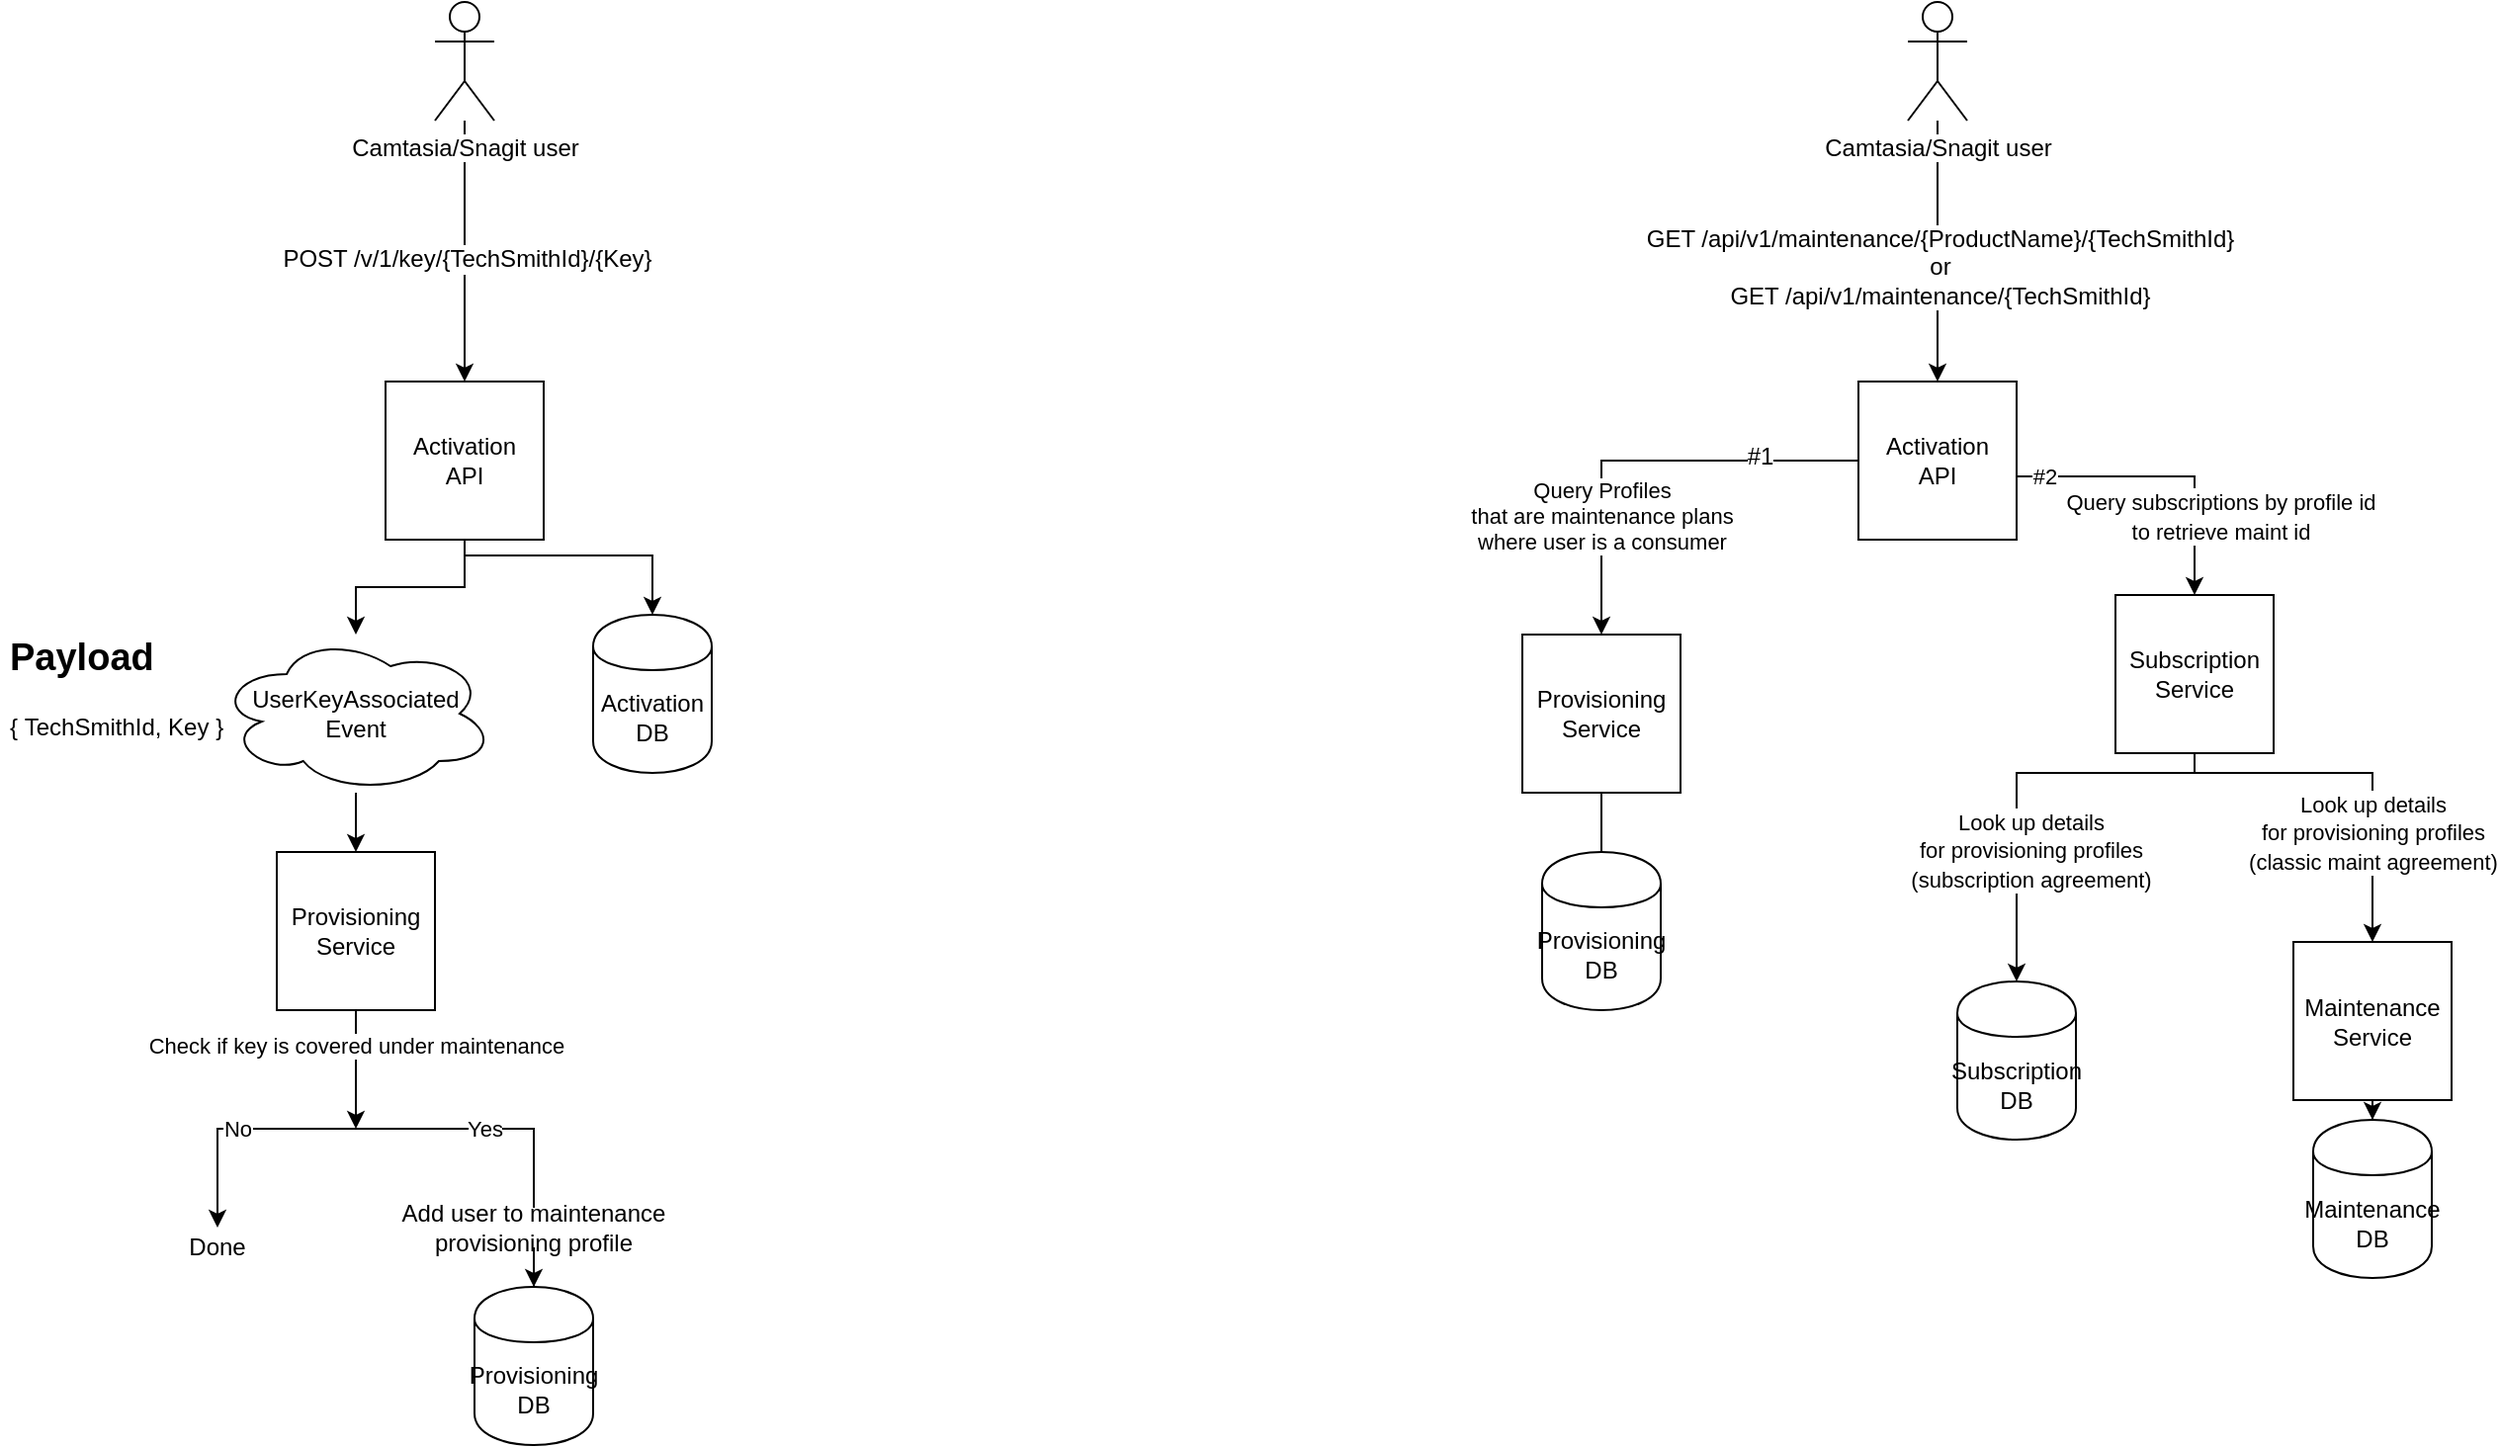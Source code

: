 <mxfile version="10.6.0" type="github"><diagram id="cUaJSplNE8CI0JOAkC1y" name="Page-1"><mxGraphModel dx="1005" dy="631" grid="1" gridSize="10" guides="1" tooltips="1" connect="1" arrows="1" fold="1" page="1" pageScale="1" pageWidth="850" pageHeight="1100" math="0" shadow="0"><root><mxCell id="0"/><mxCell id="1" parent="0"/><mxCell id="-9g3AqcoF-JkC6gUjlhl-17" value="" style="edgeStyle=orthogonalEdgeStyle;rounded=0;orthogonalLoop=1;jettySize=auto;html=1;" edge="1" parent="1" source="-9g3AqcoF-JkC6gUjlhl-1" target="-9g3AqcoF-JkC6gUjlhl-15"><mxGeometry relative="1" as="geometry"/></mxCell><mxCell id="-9g3AqcoF-JkC6gUjlhl-19" style="edgeStyle=orthogonalEdgeStyle;rounded=0;orthogonalLoop=1;jettySize=auto;html=1;entryX=0.5;entryY=0;entryDx=0;entryDy=0;exitX=0.5;exitY=1;exitDx=0;exitDy=0;" edge="1" parent="1" source="-9g3AqcoF-JkC6gUjlhl-1" target="-9g3AqcoF-JkC6gUjlhl-18"><mxGeometry relative="1" as="geometry"><Array as="points"><mxPoint x="425" y="300"/><mxPoint x="520" y="300"/></Array></mxGeometry></mxCell><mxCell id="-9g3AqcoF-JkC6gUjlhl-1" value="Activation&lt;br&gt;API&lt;br&gt;" style="whiteSpace=wrap;html=1;aspect=fixed;" vertex="1" parent="1"><mxGeometry x="385" y="212" width="80" height="80" as="geometry"/></mxCell><mxCell id="-9g3AqcoF-JkC6gUjlhl-11" style="edgeStyle=orthogonalEdgeStyle;rounded=0;orthogonalLoop=1;jettySize=auto;html=1;" edge="1" parent="1" source="-9g3AqcoF-JkC6gUjlhl-2" target="-9g3AqcoF-JkC6gUjlhl-1"><mxGeometry relative="1" as="geometry"><Array as="points"><mxPoint x="425" y="110"/><mxPoint x="425" y="110"/></Array></mxGeometry></mxCell><mxCell id="-9g3AqcoF-JkC6gUjlhl-12" value="POST /v/1/key/&lt;span&gt;{TechSmithId}/{Key}&lt;/span&gt;" style="text;html=1;resizable=0;points=[];align=center;verticalAlign=middle;labelBackgroundColor=#ffffff;" vertex="1" connectable="0" parent="-9g3AqcoF-JkC6gUjlhl-11"><mxGeometry x="0.051" y="1" relative="1" as="geometry"><mxPoint as="offset"/></mxGeometry></mxCell><mxCell id="-9g3AqcoF-JkC6gUjlhl-2" value="Camtasia/Snagit user" style="shape=umlActor;verticalLabelPosition=bottom;labelBackgroundColor=#ffffff;verticalAlign=top;html=1;outlineConnect=0;" vertex="1" parent="1"><mxGeometry x="410" y="20" width="30" height="60" as="geometry"/></mxCell><mxCell id="-9g3AqcoF-JkC6gUjlhl-24" value="" style="edgeStyle=orthogonalEdgeStyle;rounded=0;orthogonalLoop=1;jettySize=auto;html=1;" edge="1" parent="1" source="-9g3AqcoF-JkC6gUjlhl-15" target="-9g3AqcoF-JkC6gUjlhl-23"><mxGeometry relative="1" as="geometry"/></mxCell><mxCell id="-9g3AqcoF-JkC6gUjlhl-15" value="UserKeyAssociated&lt;br&gt;Event&lt;br&gt;" style="ellipse;shape=cloud;whiteSpace=wrap;html=1;" vertex="1" parent="1"><mxGeometry x="300" y="340" width="140" height="80" as="geometry"/></mxCell><mxCell id="-9g3AqcoF-JkC6gUjlhl-18" value="Activation DB" style="shape=cylinder;whiteSpace=wrap;html=1;boundedLbl=1;backgroundOutline=1;" vertex="1" parent="1"><mxGeometry x="490" y="330" width="60" height="80" as="geometry"/></mxCell><mxCell id="-9g3AqcoF-JkC6gUjlhl-22" value="&lt;p style=&quot;line-height: 100%&quot;&gt;&lt;/p&gt;&lt;h1&gt;&lt;font style=&quot;font-size: 19px&quot;&gt;Payload&lt;/font&gt;&lt;/h1&gt;&lt;p style=&quot;line-height: 100%&quot;&gt;{&amp;nbsp;&lt;span&gt;TechSmithId,&amp;nbsp;&lt;/span&gt;&lt;span&gt;Key&amp;nbsp;&lt;/span&gt;&lt;span&gt;}&lt;/span&gt;&lt;/p&gt;&lt;p&gt;&lt;/p&gt;" style="text;html=1;strokeColor=none;fillColor=none;spacing=5;spacingTop=-20;whiteSpace=wrap;overflow=hidden;rounded=0;" vertex="1" parent="1"><mxGeometry x="190" y="330" width="120" height="80" as="geometry"/></mxCell><mxCell id="-9g3AqcoF-JkC6gUjlhl-27" value="Check if key is covered under maintenance" style="edgeStyle=orthogonalEdgeStyle;rounded=0;orthogonalLoop=1;jettySize=auto;html=1;" edge="1" parent="1" source="-9g3AqcoF-JkC6gUjlhl-23"><mxGeometry x="-0.4" relative="1" as="geometry"><mxPoint x="370" y="590" as="targetPoint"/><Array as="points"><mxPoint x="370" y="550"/><mxPoint x="370" y="550"/></Array><mxPoint as="offset"/></mxGeometry></mxCell><mxCell id="-9g3AqcoF-JkC6gUjlhl-23" value="Provisioning&lt;br&gt;Service&lt;br&gt;" style="whiteSpace=wrap;html=1;aspect=fixed;" vertex="1" parent="1"><mxGeometry x="330" y="450" width="80" height="80" as="geometry"/></mxCell><mxCell id="-9g3AqcoF-JkC6gUjlhl-25" value="Provisioning&lt;br&gt;DB&lt;br&gt;" style="shape=cylinder;whiteSpace=wrap;html=1;boundedLbl=1;backgroundOutline=1;" vertex="1" parent="1"><mxGeometry x="430" y="670" width="60" height="80" as="geometry"/></mxCell><mxCell id="-9g3AqcoF-JkC6gUjlhl-28" value="No" style="edgeStyle=orthogonalEdgeStyle;rounded=0;orthogonalLoop=1;jettySize=auto;html=1;entryX=0.5;entryY=0;entryDx=0;entryDy=0;" edge="1" parent="1" target="-9g3AqcoF-JkC6gUjlhl-29"><mxGeometry relative="1" as="geometry"><mxPoint x="370" y="590" as="sourcePoint"/><mxPoint x="300" y="640" as="targetPoint"/><Array as="points"><mxPoint x="300" y="590"/></Array></mxGeometry></mxCell><mxCell id="-9g3AqcoF-JkC6gUjlhl-29" value="Done" style="text;html=1;strokeColor=none;fillColor=none;align=center;verticalAlign=middle;whiteSpace=wrap;rounded=0;" vertex="1" parent="1"><mxGeometry x="280" y="640" width="40" height="20" as="geometry"/></mxCell><mxCell id="-9g3AqcoF-JkC6gUjlhl-30" value="Yes" style="edgeStyle=orthogonalEdgeStyle;rounded=0;orthogonalLoop=1;jettySize=auto;html=1;entryX=0.5;entryY=0;entryDx=0;entryDy=0;endArrow=none;endFill=0;" edge="1" parent="1" target="-9g3AqcoF-JkC6gUjlhl-31"><mxGeometry relative="1" as="geometry"><mxPoint x="370" y="590" as="sourcePoint"/><mxPoint x="460" y="640" as="targetPoint"/><Array as="points"><mxPoint x="460" y="590"/></Array></mxGeometry></mxCell><mxCell id="-9g3AqcoF-JkC6gUjlhl-35" value="" style="edgeStyle=orthogonalEdgeStyle;rounded=0;orthogonalLoop=1;jettySize=auto;html=1;" edge="1" parent="1" source="-9g3AqcoF-JkC6gUjlhl-31" target="-9g3AqcoF-JkC6gUjlhl-25"><mxGeometry relative="1" as="geometry"/></mxCell><mxCell id="-9g3AqcoF-JkC6gUjlhl-31" value="Add user to maintenance provisioning profile" style="text;html=1;strokeColor=none;fillColor=none;align=center;verticalAlign=middle;whiteSpace=wrap;rounded=0;" vertex="1" parent="1"><mxGeometry x="380" y="630" width="160" height="20" as="geometry"/></mxCell><mxCell id="-9g3AqcoF-JkC6gUjlhl-58" value="Query Profiles&lt;br&gt;that are maintenance plans&lt;br&gt;where user is a consumer&lt;br&gt;" style="edgeStyle=orthogonalEdgeStyle;rounded=0;orthogonalLoop=1;jettySize=auto;html=1;entryX=0.5;entryY=0;entryDx=0;entryDy=0;endArrow=classic;endFill=1;" edge="1" parent="1" source="-9g3AqcoF-JkC6gUjlhl-38" target="-9g3AqcoF-JkC6gUjlhl-51"><mxGeometry x="0.193" y="28" relative="1" as="geometry"><mxPoint x="-28" y="28" as="offset"/></mxGeometry></mxCell><mxCell id="-9g3AqcoF-JkC6gUjlhl-71" value="#1" style="text;html=1;resizable=0;points=[];align=center;verticalAlign=middle;labelBackgroundColor=#ffffff;" vertex="1" connectable="0" parent="-9g3AqcoF-JkC6gUjlhl-58"><mxGeometry x="-0.541" y="-2" relative="1" as="geometry"><mxPoint as="offset"/></mxGeometry></mxCell><mxCell id="-9g3AqcoF-JkC6gUjlhl-62" value="#2" style="edgeStyle=orthogonalEdgeStyle;rounded=0;orthogonalLoop=1;jettySize=auto;html=1;exitX=1;exitY=0.5;exitDx=0;exitDy=0;entryX=0.5;entryY=0;entryDx=0;entryDy=0;endArrow=classic;endFill=1;" edge="1" parent="1" source="-9g3AqcoF-JkC6gUjlhl-38" target="-9g3AqcoF-JkC6gUjlhl-60"><mxGeometry x="-0.731" relative="1" as="geometry"><Array as="points"><mxPoint x="1210" y="260"/><mxPoint x="1300" y="260"/></Array><mxPoint as="offset"/></mxGeometry></mxCell><mxCell id="-9g3AqcoF-JkC6gUjlhl-74" value="&lt;font style=&quot;font-size: 11px&quot;&gt;Query subscriptions by profile id&lt;br&gt;to retrieve maint id&lt;/font&gt;&lt;br&gt;" style="text;html=1;resizable=0;points=[];align=center;verticalAlign=middle;labelBackgroundColor=#ffffff;" vertex="1" connectable="0" parent="-9g3AqcoF-JkC6gUjlhl-62"><mxGeometry x="0.077" y="1" relative="1" as="geometry"><mxPoint x="26" y="21" as="offset"/></mxGeometry></mxCell><mxCell id="-9g3AqcoF-JkC6gUjlhl-38" value="Activation&lt;br&gt;API&lt;br&gt;" style="whiteSpace=wrap;html=1;aspect=fixed;" vertex="1" parent="1"><mxGeometry x="1130" y="212" width="80" height="80" as="geometry"/></mxCell><mxCell id="-9g3AqcoF-JkC6gUjlhl-39" value="" style="edgeStyle=orthogonalEdgeStyle;rounded=0;orthogonalLoop=1;jettySize=auto;html=1;" edge="1" parent="1" source="-9g3AqcoF-JkC6gUjlhl-45" target="-9g3AqcoF-JkC6gUjlhl-38"><mxGeometry relative="1" as="geometry"><Array as="points"><mxPoint x="1170" y="150"/><mxPoint x="1170" y="150"/></Array></mxGeometry></mxCell><mxCell id="-9g3AqcoF-JkC6gUjlhl-40" value="&lt;span&gt;GET /api/v1/maintenance/{ProductName}/{TechSmithId}&lt;br&gt;or&lt;br&gt;&lt;/span&gt;GET /api/v1/maintenance/{TechSmithId}&lt;span&gt;&lt;br&gt;&lt;/span&gt;" style="text;html=1;resizable=0;points=[];align=center;verticalAlign=middle;labelBackgroundColor=#ffffff;" vertex="1" connectable="0" parent="-9g3AqcoF-JkC6gUjlhl-39"><mxGeometry x="0.121" y="1" relative="1" as="geometry"><mxPoint as="offset"/></mxGeometry></mxCell><mxCell id="-9g3AqcoF-JkC6gUjlhl-45" value="Camtasia/Snagit user" style="shape=umlActor;verticalLabelPosition=bottom;labelBackgroundColor=#ffffff;verticalAlign=top;html=1;outlineConnect=0;" vertex="1" parent="1"><mxGeometry x="1155" y="20" width="30" height="60" as="geometry"/></mxCell><mxCell id="-9g3AqcoF-JkC6gUjlhl-59" style="edgeStyle=orthogonalEdgeStyle;rounded=0;orthogonalLoop=1;jettySize=auto;html=1;entryX=0.5;entryY=0;entryDx=0;entryDy=0;endArrow=none;endFill=0;" edge="1" parent="1" source="-9g3AqcoF-JkC6gUjlhl-51" target="-9g3AqcoF-JkC6gUjlhl-52"><mxGeometry relative="1" as="geometry"/></mxCell><mxCell id="-9g3AqcoF-JkC6gUjlhl-51" value="Provisioning&lt;br&gt;Service&lt;br&gt;" style="whiteSpace=wrap;html=1;aspect=fixed;" vertex="1" parent="1"><mxGeometry x="960" y="340" width="80" height="80" as="geometry"/></mxCell><mxCell id="-9g3AqcoF-JkC6gUjlhl-52" value="Provisioning&lt;br&gt;DB&lt;br&gt;" style="shape=cylinder;whiteSpace=wrap;html=1;boundedLbl=1;backgroundOutline=1;" vertex="1" parent="1"><mxGeometry x="970" y="450" width="60" height="80" as="geometry"/></mxCell><mxCell id="-9g3AqcoF-JkC6gUjlhl-65" style="edgeStyle=orthogonalEdgeStyle;rounded=0;orthogonalLoop=1;jettySize=auto;html=1;entryX=0.5;entryY=0;entryDx=0;entryDy=0;endArrow=classic;endFill=1;exitX=0.5;exitY=1;exitDx=0;exitDy=0;" edge="1" parent="1" source="-9g3AqcoF-JkC6gUjlhl-60" target="-9g3AqcoF-JkC6gUjlhl-61"><mxGeometry relative="1" as="geometry"><Array as="points"><mxPoint x="1300" y="410"/><mxPoint x="1210" y="410"/></Array></mxGeometry></mxCell><mxCell id="-9g3AqcoF-JkC6gUjlhl-73" value="&lt;font style=&quot;font-size: 11px&quot;&gt;&lt;font style=&quot;font-size: 11px&quot;&gt;Look up details&lt;br&gt;for provisioning profiles&lt;br&gt;&lt;/font&gt;&lt;span&gt;(subscription agreement)&lt;/span&gt;&lt;/font&gt;" style="text;html=1;resizable=0;points=[];align=center;verticalAlign=middle;labelBackgroundColor=#ffffff;" vertex="1" connectable="0" parent="-9g3AqcoF-JkC6gUjlhl-65"><mxGeometry x="-0.111" y="2" relative="1" as="geometry"><mxPoint x="-2" y="37" as="offset"/></mxGeometry></mxCell><mxCell id="-9g3AqcoF-JkC6gUjlhl-60" value="Subscription&lt;br&gt;Service&lt;br&gt;" style="whiteSpace=wrap;html=1;aspect=fixed;" vertex="1" parent="1"><mxGeometry x="1260" y="320" width="80" height="80" as="geometry"/></mxCell><mxCell id="-9g3AqcoF-JkC6gUjlhl-61" value="Subscription&lt;br&gt;DB&lt;br&gt;" style="shape=cylinder;whiteSpace=wrap;html=1;boundedLbl=1;backgroundOutline=1;" vertex="1" parent="1"><mxGeometry x="1180" y="515.5" width="60" height="80" as="geometry"/></mxCell><mxCell id="-9g3AqcoF-JkC6gUjlhl-66" style="edgeStyle=orthogonalEdgeStyle;rounded=0;orthogonalLoop=1;jettySize=auto;html=1;entryX=0.5;entryY=0;entryDx=0;entryDy=0;endArrow=classic;endFill=1;exitX=0.5;exitY=1;exitDx=0;exitDy=0;" edge="1" parent="1" target="-9g3AqcoF-JkC6gUjlhl-68" source="-9g3AqcoF-JkC6gUjlhl-60"><mxGeometry relative="1" as="geometry"><mxPoint x="1340" y="400" as="sourcePoint"/><Array as="points"><mxPoint x="1300" y="410"/><mxPoint x="1390" y="410"/></Array></mxGeometry></mxCell><mxCell id="-9g3AqcoF-JkC6gUjlhl-67" value="&lt;font style=&quot;font-size: 11px&quot;&gt;&lt;font style=&quot;font-size: 11px&quot;&gt;Look up details&lt;br&gt;for provisioning profiles&lt;br&gt;&lt;/font&gt;(classic maint agreement)&lt;/font&gt;&lt;br&gt;" style="text;html=1;resizable=0;points=[];align=center;verticalAlign=middle;labelBackgroundColor=#ffffff;" vertex="1" connectable="0" parent="-9g3AqcoF-JkC6gUjlhl-66"><mxGeometry x="0.416" y="1" relative="1" as="geometry"><mxPoint x="-1" y="-2" as="offset"/></mxGeometry></mxCell><mxCell id="-9g3AqcoF-JkC6gUjlhl-70" style="edgeStyle=orthogonalEdgeStyle;rounded=0;orthogonalLoop=1;jettySize=auto;html=1;endArrow=classic;endFill=1;" edge="1" parent="1" source="-9g3AqcoF-JkC6gUjlhl-68" target="-9g3AqcoF-JkC6gUjlhl-69"><mxGeometry relative="1" as="geometry"/></mxCell><mxCell id="-9g3AqcoF-JkC6gUjlhl-68" value="Maintenance&lt;br&gt;Service&lt;br&gt;" style="whiteSpace=wrap;html=1;aspect=fixed;" vertex="1" parent="1"><mxGeometry x="1350" y="495.5" width="80" height="80" as="geometry"/></mxCell><mxCell id="-9g3AqcoF-JkC6gUjlhl-69" value="Maintenance&lt;br&gt;DB&lt;br&gt;" style="shape=cylinder;whiteSpace=wrap;html=1;boundedLbl=1;backgroundOutline=1;" vertex="1" parent="1"><mxGeometry x="1360" y="585.5" width="60" height="80" as="geometry"/></mxCell></root></mxGraphModel></diagram></mxfile>